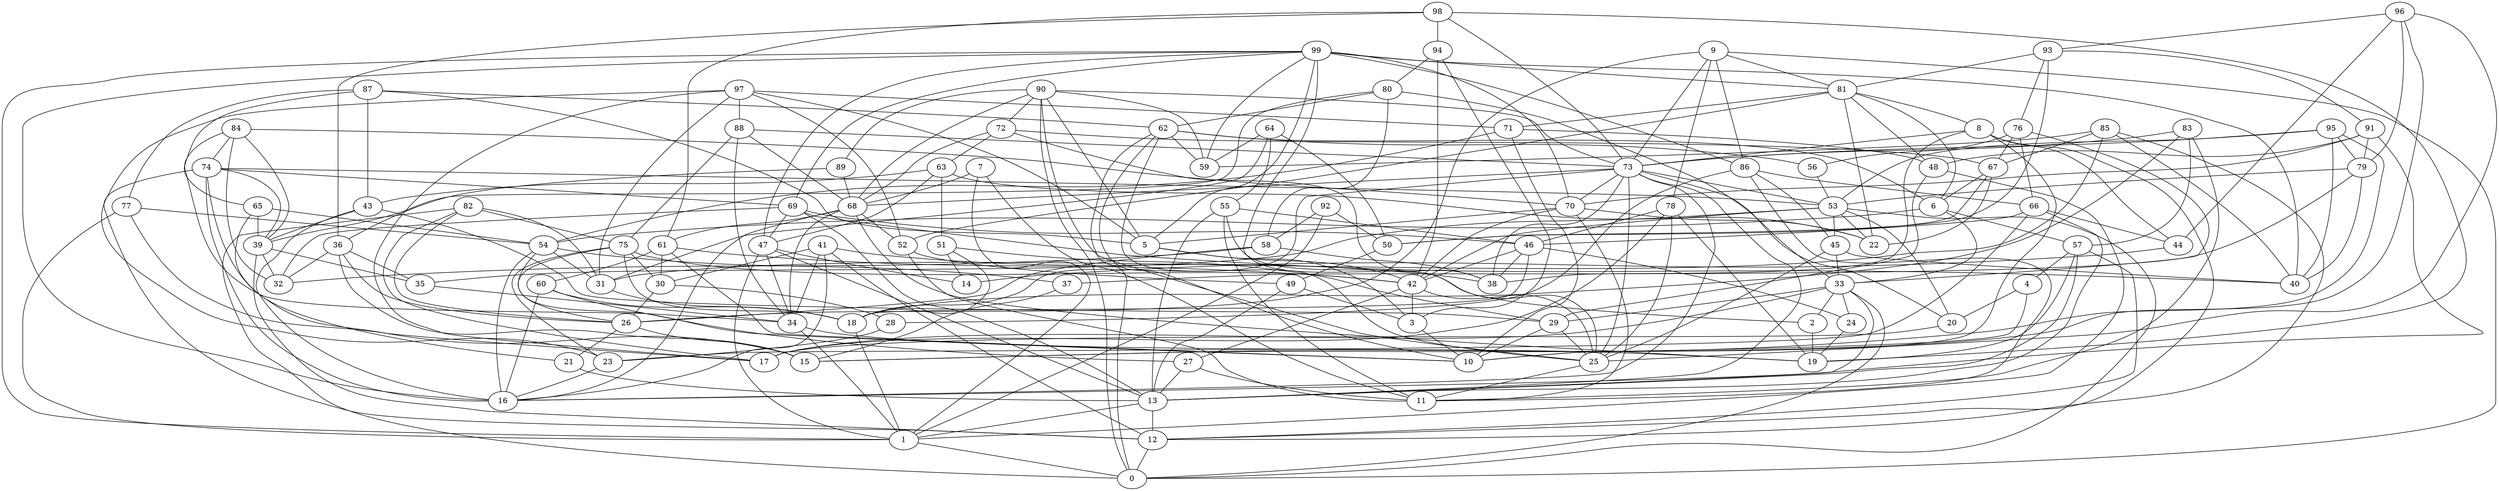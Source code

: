 digraph GG_graph {

subgraph G_graph {
edge [color = black]
"49" -> "3" [dir = none]
"49" -> "13" [dir = none]
"92" -> "1" [dir = none]
"92" -> "50" [dir = none]
"92" -> "58" [dir = none]
"64" -> "50" [dir = none]
"64" -> "59" [dir = none]
"64" -> "31" [dir = none]
"64" -> "55" [dir = none]
"28" -> "23" [dir = none]
"82" -> "0" [dir = none]
"82" -> "26" [dir = none]
"82" -> "31" [dir = none]
"82" -> "17" [dir = none]
"82" -> "75" [dir = none]
"23" -> "16" [dir = none]
"87" -> "65" [dir = none]
"87" -> "43" [dir = none]
"87" -> "62" [dir = none]
"87" -> "5" [dir = none]
"87" -> "77" [dir = none]
"77" -> "17" [dir = none]
"77" -> "54" [dir = none]
"77" -> "1" [dir = none]
"98" -> "36" [dir = none]
"98" -> "19" [dir = none]
"98" -> "73" [dir = none]
"98" -> "94" [dir = none]
"98" -> "61" [dir = none]
"93" -> "50" [dir = none]
"93" -> "91" [dir = none]
"93" -> "81" [dir = none]
"93" -> "76" [dir = none]
"2" -> "19" [dir = none]
"91" -> "48" [dir = none]
"91" -> "70" [dir = none]
"91" -> "16" [dir = none]
"91" -> "79" [dir = none]
"41" -> "30" [dir = none]
"41" -> "34" [dir = none]
"41" -> "12" [dir = none]
"41" -> "16" [dir = none]
"41" -> "38" [dir = none]
"60" -> "27" [dir = none]
"60" -> "16" [dir = none]
"60" -> "18" [dir = none]
"37" -> "15" [dir = none]
"46" -> "38" [dir = none]
"46" -> "42" [dir = none]
"46" -> "18" [dir = none]
"46" -> "24" [dir = none]
"21" -> "13" [dir = none]
"26" -> "15" [dir = none]
"26" -> "21" [dir = none]
"78" -> "25" [dir = none]
"78" -> "19" [dir = none]
"78" -> "17" [dir = none]
"78" -> "46" [dir = none]
"36" -> "32" [dir = none]
"36" -> "26" [dir = none]
"36" -> "35" [dir = none]
"36" -> "15" [dir = none]
"9" -> "86" [dir = none]
"9" -> "0" [dir = none]
"9" -> "73" [dir = none]
"9" -> "81" [dir = none]
"9" -> "26" [dir = none]
"9" -> "78" [dir = none]
"42" -> "25" [dir = none]
"42" -> "27" [dir = none]
"42" -> "3" [dir = none]
"75" -> "26" [dir = none]
"75" -> "42" [dir = none]
"75" -> "18" [dir = none]
"75" -> "23" [dir = none]
"75" -> "30" [dir = none]
"73" -> "70" [dir = none]
"73" -> "38" [dir = none]
"73" -> "25" [dir = none]
"73" -> "13" [dir = none]
"73" -> "68" [dir = none]
"73" -> "18" [dir = none]
"73" -> "20" [dir = none]
"73" -> "16" [dir = none]
"73" -> "53" [dir = none]
"52" -> "11" [dir = none]
"52" -> "49" [dir = none]
"54" -> "37" [dir = none]
"54" -> "16" [dir = none]
"54" -> "31" [dir = none]
"24" -> "19" [dir = none]
"50" -> "49" [dir = none]
"67" -> "50" [dir = none]
"67" -> "6" [dir = none]
"67" -> "22" [dir = none]
"89" -> "36" [dir = none]
"89" -> "68" [dir = none]
"90" -> "5" [dir = none]
"90" -> "68" [dir = none]
"90" -> "0" [dir = none]
"90" -> "72" [dir = none]
"90" -> "25" [dir = none]
"90" -> "89" [dir = none]
"90" -> "59" [dir = none]
"90" -> "73" [dir = none]
"39" -> "35" [dir = none]
"39" -> "12" [dir = none]
"39" -> "32" [dir = none]
"56" -> "53" [dir = none]
"79" -> "53" [dir = none]
"79" -> "40" [dir = none]
"79" -> "37" [dir = none]
"12" -> "0" [dir = none]
"57" -> "12" [dir = none]
"57" -> "4" [dir = none]
"57" -> "13" [dir = none]
"57" -> "19" [dir = none]
"45" -> "25" [dir = none]
"45" -> "40" [dir = none]
"45" -> "33" [dir = none]
"31" -> "18" [dir = none]
"97" -> "71" [dir = none]
"97" -> "17" [dir = none]
"97" -> "31" [dir = none]
"97" -> "52" [dir = none]
"97" -> "88" [dir = none]
"97" -> "23" [dir = none]
"97" -> "5" [dir = none]
"99" -> "59" [dir = none]
"99" -> "40" [dir = none]
"99" -> "70" [dir = none]
"99" -> "47" [dir = none]
"99" -> "86" [dir = none]
"99" -> "16" [dir = none]
"99" -> "1" [dir = none]
"99" -> "5" [dir = none]
"99" -> "25" [dir = none]
"99" -> "69" [dir = none]
"99" -> "81" [dir = none]
"29" -> "25" [dir = none]
"29" -> "10" [dir = none]
"74" -> "39" [dir = none]
"74" -> "53" [dir = none]
"74" -> "16" [dir = none]
"74" -> "69" [dir = none]
"74" -> "12" [dir = none]
"74" -> "15" [dir = none]
"13" -> "12" [dir = none]
"13" -> "1" [dir = none]
"95" -> "15" [dir = none]
"95" -> "73" [dir = none]
"95" -> "79" [dir = none]
"95" -> "40" [dir = none]
"95" -> "53" [dir = none]
"69" -> "40" [dir = none]
"69" -> "13" [dir = none]
"69" -> "32" [dir = none]
"69" -> "47" [dir = none]
"69" -> "46" [dir = none]
"81" -> "71" [dir = none]
"81" -> "52" [dir = none]
"81" -> "22" [dir = none]
"81" -> "8" [dir = none]
"81" -> "6" [dir = none]
"81" -> "48" [dir = none]
"53" -> "35" [dir = none]
"53" -> "45" [dir = none]
"53" -> "42" [dir = none]
"53" -> "20" [dir = none]
"53" -> "22" [dir = none]
"53" -> "0" [dir = none]
"63" -> "47" [dir = none]
"63" -> "51" [dir = none]
"63" -> "43" [dir = none]
"63" -> "22" [dir = none]
"72" -> "67" [dir = none]
"72" -> "38" [dir = none]
"72" -> "68" [dir = none]
"72" -> "63" [dir = none]
"88" -> "68" [dir = none]
"88" -> "75" [dir = none]
"88" -> "73" [dir = none]
"88" -> "34" [dir = none]
"34" -> "1" [dir = none]
"34" -> "19" [dir = none]
"85" -> "59" [dir = none]
"85" -> "31" [dir = none]
"85" -> "67" [dir = none]
"85" -> "40" [dir = none]
"85" -> "12" [dir = none]
"76" -> "56" [dir = none]
"76" -> "33" [dir = none]
"76" -> "66" [dir = none]
"76" -> "67" [dir = none]
"1" -> "0" [dir = none]
"68" -> "19" [dir = none]
"68" -> "16" [dir = none]
"68" -> "52" [dir = none]
"68" -> "34" [dir = none]
"68" -> "61" [dir = none]
"6" -> "57" [dir = none]
"6" -> "54" [dir = none]
"6" -> "33" [dir = none]
"33" -> "2" [dir = none]
"33" -> "0" [dir = none]
"33" -> "29" [dir = none]
"33" -> "13" [dir = none]
"33" -> "24" [dir = none]
"33" -> "17" [dir = none]
"55" -> "13" [dir = none]
"55" -> "2" [dir = none]
"55" -> "11" [dir = none]
"3" -> "10" [dir = none]
"62" -> "0" [dir = none]
"62" -> "56" [dir = none]
"62" -> "10" [dir = none]
"62" -> "6" [dir = none]
"62" -> "25" [dir = none]
"62" -> "59" [dir = none]
"20" -> "17" [dir = none]
"86" -> "66" [dir = none]
"86" -> "28" [dir = none]
"86" -> "11" [dir = none]
"86" -> "45" [dir = none]
"44" -> "14" [dir = none]
"27" -> "13" [dir = none]
"27" -> "11" [dir = none]
"30" -> "28" [dir = none]
"30" -> "26" [dir = none]
"84" -> "34" [dir = none]
"84" -> "74" [dir = none]
"84" -> "70" [dir = none]
"84" -> "32" [dir = none]
"58" -> "38" [dir = none]
"58" -> "32" [dir = none]
"58" -> "26" [dir = none]
"65" -> "21" [dir = none]
"65" -> "39" [dir = none]
"65" -> "54" [dir = none]
"7" -> "11" [dir = none]
"7" -> "1" [dir = none]
"7" -> "68" [dir = none]
"4" -> "20" [dir = none]
"4" -> "10" [dir = none]
"71" -> "54" [dir = none]
"71" -> "48" [dir = none]
"71" -> "10" [dir = none]
"35" -> "34" [dir = none]
"8" -> "44" [dir = none]
"8" -> "10" [dir = none]
"8" -> "73" [dir = none]
"8" -> "12" [dir = none]
"8" -> "38" [dir = none]
"83" -> "57" [dir = none]
"83" -> "73" [dir = none]
"83" -> "18" [dir = none]
"83" -> "11" [dir = none]
"43" -> "16" [dir = none]
"43" -> "39" [dir = none]
"43" -> "29" [dir = none]
"47" -> "14" [dir = none]
"47" -> "34" [dir = none]
"47" -> "1" [dir = none]
"47" -> "13" [dir = none]
"96" -> "79" [dir = none]
"96" -> "15" [dir = none]
"96" -> "25" [dir = none]
"96" -> "93" [dir = none]
"96" -> "44" [dir = none]
"94" -> "42" [dir = none]
"94" -> "80" [dir = none]
"94" -> "3" [dir = none]
"25" -> "11" [dir = none]
"5" -> "42" [dir = none]
"5" -> "3" [dir = none]
"66" -> "23" [dir = none]
"66" -> "44" [dir = none]
"66" -> "46" [dir = none]
"66" -> "13" [dir = none]
"70" -> "22" [dir = none]
"70" -> "42" [dir = none]
"70" -> "5" [dir = none]
"70" -> "11" [dir = none]
"51" -> "14" [dir = none]
"51" -> "18" [dir = none]
"51" -> "29" [dir = none]
"48" -> "1" [dir = none]
"48" -> "29" [dir = none]
"61" -> "10" [dir = none]
"61" -> "42" [dir = none]
"61" -> "30" [dir = none]
"61" -> "60" [dir = none]
"80" -> "33" [dir = none]
"80" -> "58" [dir = none]
"80" -> "39" [dir = none]
"80" -> "62" [dir = none]
"18" -> "1" [dir = none]
"54" -> "10" [dir = none]
"84" -> "39" [dir = none]
"55" -> "46" [dir = none]
}

}

